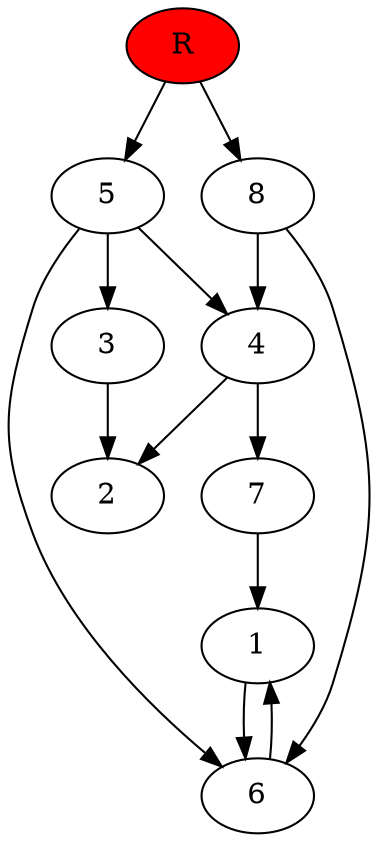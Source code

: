 digraph prb22304 {
	1
	2
	3
	4
	5
	6
	7
	8
	R [fillcolor="#ff0000" style=filled]
	1 -> 6
	3 -> 2
	4 -> 2
	4 -> 7
	5 -> 3
	5 -> 4
	5 -> 6
	6 -> 1
	7 -> 1
	8 -> 4
	8 -> 6
	R -> 5
	R -> 8
}
